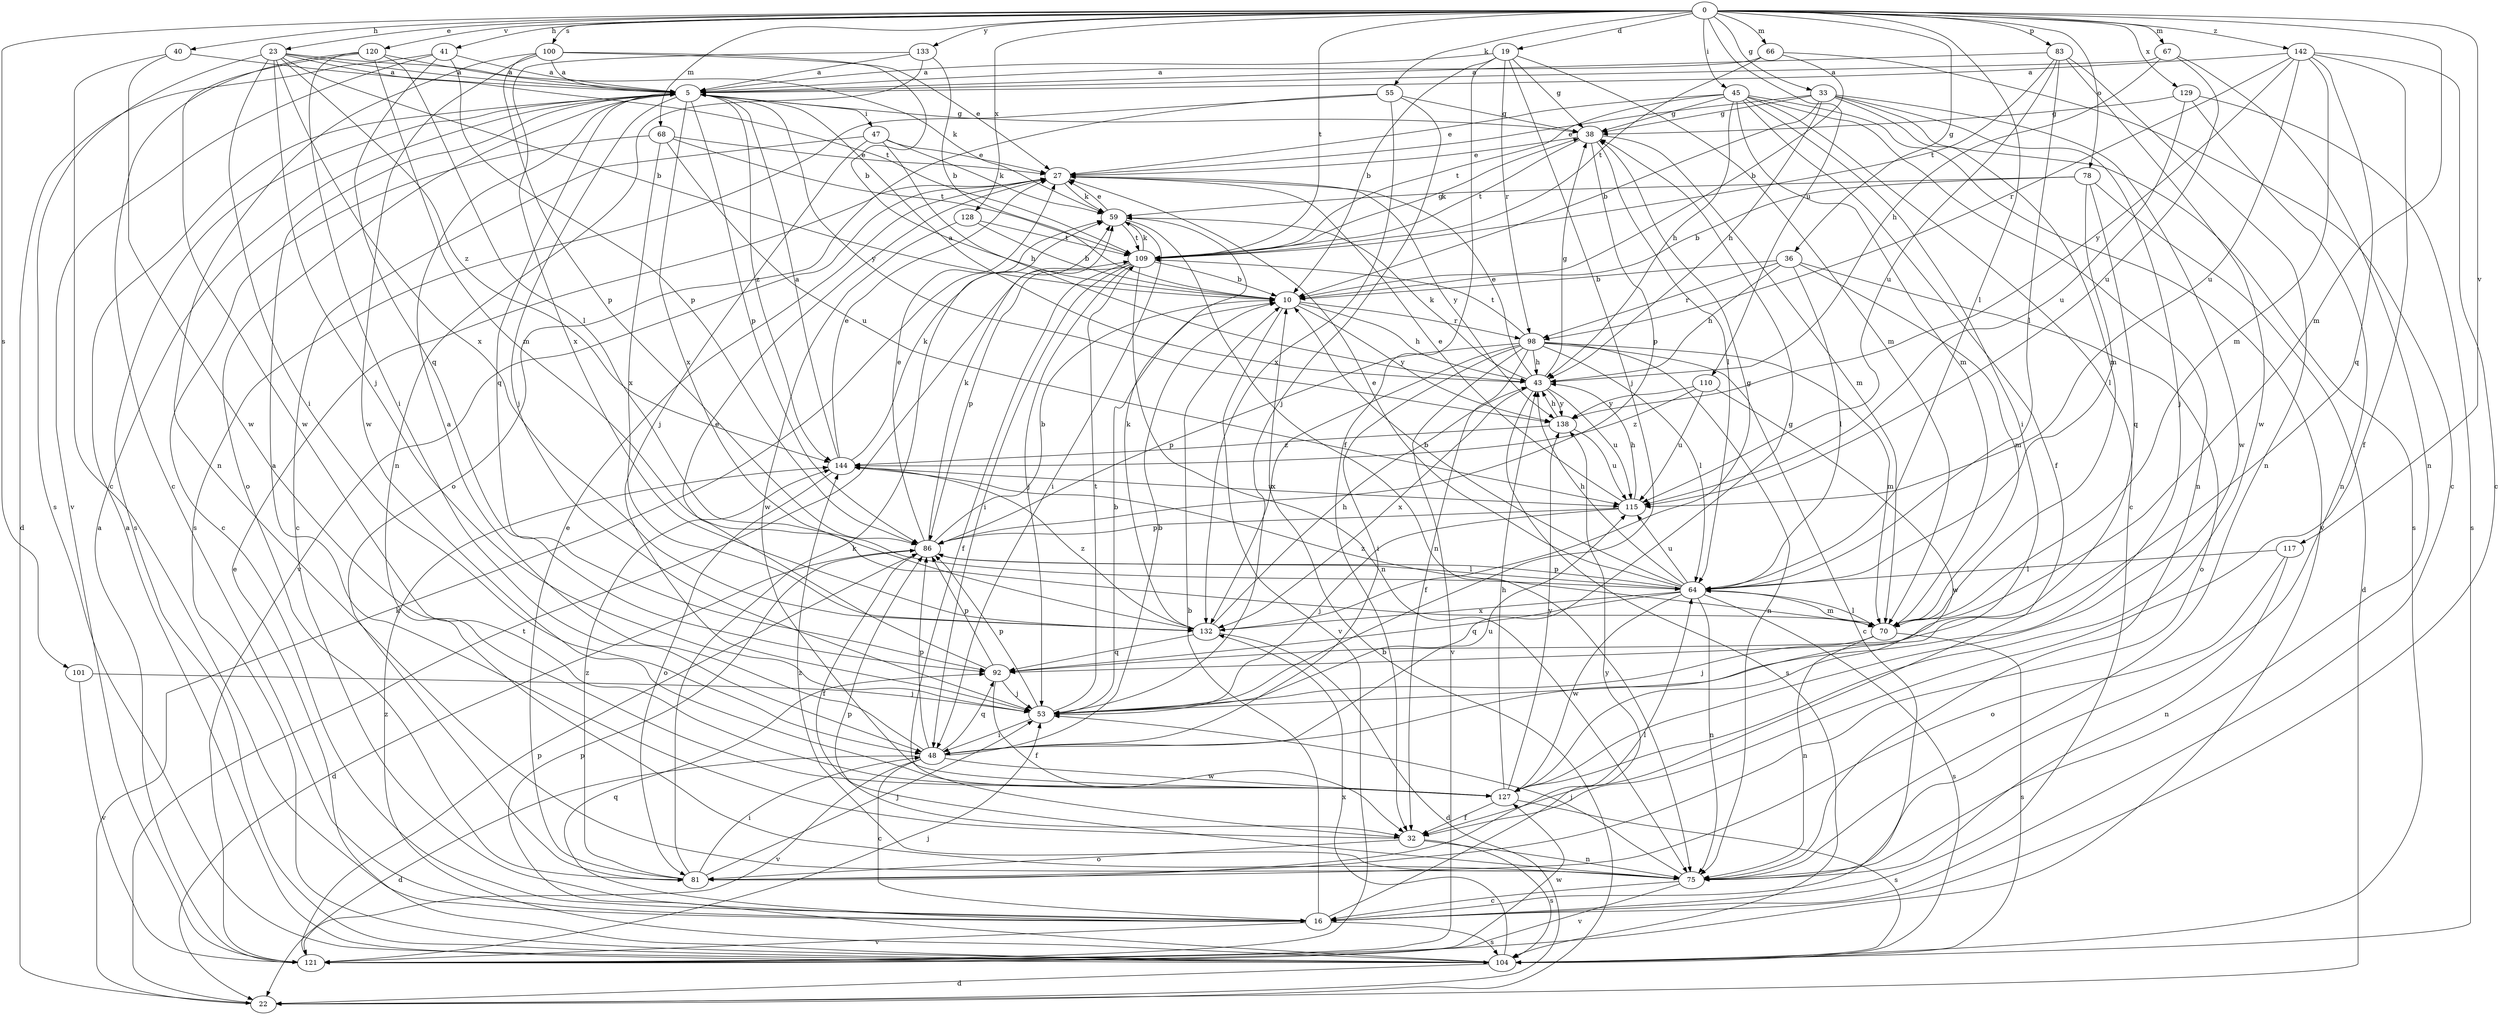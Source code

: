 strict digraph  {
0;
5;
10;
16;
19;
22;
23;
27;
32;
33;
36;
38;
40;
41;
43;
45;
47;
48;
53;
55;
59;
64;
66;
67;
68;
70;
75;
78;
81;
83;
86;
92;
98;
100;
101;
104;
109;
110;
115;
117;
120;
121;
127;
128;
129;
132;
133;
138;
142;
144;
0 -> 19  [label=d];
0 -> 23  [label=e];
0 -> 33  [label=g];
0 -> 36  [label=g];
0 -> 40  [label=h];
0 -> 41  [label=h];
0 -> 45  [label=i];
0 -> 55  [label=k];
0 -> 64  [label=l];
0 -> 66  [label=m];
0 -> 67  [label=m];
0 -> 68  [label=m];
0 -> 70  [label=m];
0 -> 78  [label=o];
0 -> 83  [label=p];
0 -> 100  [label=s];
0 -> 101  [label=s];
0 -> 109  [label=t];
0 -> 110  [label=u];
0 -> 117  [label=v];
0 -> 120  [label=v];
0 -> 128  [label=x];
0 -> 129  [label=x];
0 -> 133  [label=y];
0 -> 142  [label=z];
5 -> 38  [label=g];
5 -> 47  [label=i];
5 -> 53  [label=j];
5 -> 81  [label=o];
5 -> 86  [label=p];
5 -> 92  [label=q];
5 -> 104  [label=s];
5 -> 132  [label=x];
5 -> 138  [label=y];
5 -> 144  [label=z];
10 -> 43  [label=h];
10 -> 98  [label=r];
10 -> 121  [label=v];
10 -> 138  [label=y];
16 -> 10  [label=b];
16 -> 92  [label=q];
16 -> 104  [label=s];
16 -> 121  [label=v];
16 -> 138  [label=y];
19 -> 5  [label=a];
19 -> 10  [label=b];
19 -> 32  [label=f];
19 -> 38  [label=g];
19 -> 53  [label=j];
19 -> 70  [label=m];
19 -> 98  [label=r];
22 -> 10  [label=b];
22 -> 59  [label=k];
22 -> 109  [label=t];
23 -> 5  [label=a];
23 -> 10  [label=b];
23 -> 48  [label=i];
23 -> 53  [label=j];
23 -> 59  [label=k];
23 -> 104  [label=s];
23 -> 109  [label=t];
23 -> 132  [label=x];
23 -> 144  [label=z];
27 -> 59  [label=k];
27 -> 121  [label=v];
27 -> 138  [label=y];
32 -> 5  [label=a];
32 -> 75  [label=n];
32 -> 81  [label=o];
32 -> 104  [label=s];
33 -> 10  [label=b];
33 -> 27  [label=e];
33 -> 38  [label=g];
33 -> 43  [label=h];
33 -> 53  [label=j];
33 -> 70  [label=m];
33 -> 104  [label=s];
33 -> 127  [label=w];
36 -> 10  [label=b];
36 -> 43  [label=h];
36 -> 64  [label=l];
36 -> 70  [label=m];
36 -> 81  [label=o];
36 -> 98  [label=r];
38 -> 27  [label=e];
38 -> 64  [label=l];
38 -> 70  [label=m];
38 -> 86  [label=p];
38 -> 109  [label=t];
40 -> 5  [label=a];
40 -> 16  [label=c];
40 -> 127  [label=w];
41 -> 5  [label=a];
41 -> 22  [label=d];
41 -> 86  [label=p];
41 -> 92  [label=q];
41 -> 121  [label=v];
43 -> 5  [label=a];
43 -> 27  [label=e];
43 -> 38  [label=g];
43 -> 59  [label=k];
43 -> 104  [label=s];
43 -> 115  [label=u];
43 -> 132  [label=x];
43 -> 138  [label=y];
45 -> 16  [label=c];
45 -> 27  [label=e];
45 -> 32  [label=f];
45 -> 38  [label=g];
45 -> 43  [label=h];
45 -> 48  [label=i];
45 -> 70  [label=m];
45 -> 75  [label=n];
45 -> 109  [label=t];
45 -> 121  [label=v];
47 -> 16  [label=c];
47 -> 27  [label=e];
47 -> 43  [label=h];
47 -> 53  [label=j];
47 -> 59  [label=k];
48 -> 5  [label=a];
48 -> 10  [label=b];
48 -> 16  [label=c];
48 -> 22  [label=d];
48 -> 86  [label=p];
48 -> 92  [label=q];
48 -> 115  [label=u];
48 -> 121  [label=v];
48 -> 127  [label=w];
53 -> 10  [label=b];
53 -> 38  [label=g];
53 -> 48  [label=i];
53 -> 86  [label=p];
53 -> 109  [label=t];
55 -> 38  [label=g];
55 -> 53  [label=j];
55 -> 81  [label=o];
55 -> 104  [label=s];
55 -> 132  [label=x];
59 -> 27  [label=e];
59 -> 48  [label=i];
59 -> 75  [label=n];
59 -> 109  [label=t];
64 -> 10  [label=b];
64 -> 27  [label=e];
64 -> 43  [label=h];
64 -> 70  [label=m];
64 -> 75  [label=n];
64 -> 86  [label=p];
64 -> 92  [label=q];
64 -> 104  [label=s];
64 -> 115  [label=u];
64 -> 127  [label=w];
64 -> 132  [label=x];
66 -> 5  [label=a];
66 -> 10  [label=b];
66 -> 16  [label=c];
66 -> 109  [label=t];
67 -> 5  [label=a];
67 -> 43  [label=h];
67 -> 75  [label=n];
67 -> 115  [label=u];
68 -> 16  [label=c];
68 -> 27  [label=e];
68 -> 109  [label=t];
68 -> 115  [label=u];
68 -> 132  [label=x];
70 -> 53  [label=j];
70 -> 64  [label=l];
70 -> 75  [label=n];
70 -> 104  [label=s];
70 -> 144  [label=z];
75 -> 16  [label=c];
75 -> 53  [label=j];
75 -> 86  [label=p];
75 -> 121  [label=v];
75 -> 144  [label=z];
78 -> 10  [label=b];
78 -> 22  [label=d];
78 -> 59  [label=k];
78 -> 64  [label=l];
78 -> 92  [label=q];
81 -> 27  [label=e];
81 -> 48  [label=i];
81 -> 53  [label=j];
81 -> 59  [label=k];
81 -> 64  [label=l];
81 -> 144  [label=z];
83 -> 5  [label=a];
83 -> 64  [label=l];
83 -> 75  [label=n];
83 -> 109  [label=t];
83 -> 115  [label=u];
83 -> 127  [label=w];
86 -> 10  [label=b];
86 -> 22  [label=d];
86 -> 27  [label=e];
86 -> 32  [label=f];
86 -> 59  [label=k];
86 -> 64  [label=l];
92 -> 27  [label=e];
92 -> 32  [label=f];
92 -> 53  [label=j];
92 -> 86  [label=p];
98 -> 16  [label=c];
98 -> 32  [label=f];
98 -> 43  [label=h];
98 -> 48  [label=i];
98 -> 64  [label=l];
98 -> 70  [label=m];
98 -> 75  [label=n];
98 -> 86  [label=p];
98 -> 109  [label=t];
98 -> 121  [label=v];
98 -> 132  [label=x];
100 -> 5  [label=a];
100 -> 10  [label=b];
100 -> 27  [label=e];
100 -> 75  [label=n];
100 -> 86  [label=p];
100 -> 127  [label=w];
101 -> 53  [label=j];
101 -> 121  [label=v];
104 -> 5  [label=a];
104 -> 22  [label=d];
104 -> 27  [label=e];
104 -> 86  [label=p];
104 -> 132  [label=x];
104 -> 144  [label=z];
109 -> 10  [label=b];
109 -> 32  [label=f];
109 -> 38  [label=g];
109 -> 48  [label=i];
109 -> 53  [label=j];
109 -> 59  [label=k];
109 -> 75  [label=n];
109 -> 86  [label=p];
110 -> 115  [label=u];
110 -> 127  [label=w];
110 -> 138  [label=y];
110 -> 144  [label=z];
115 -> 27  [label=e];
115 -> 43  [label=h];
115 -> 53  [label=j];
115 -> 86  [label=p];
117 -> 64  [label=l];
117 -> 75  [label=n];
117 -> 81  [label=o];
120 -> 5  [label=a];
120 -> 16  [label=c];
120 -> 48  [label=i];
120 -> 64  [label=l];
120 -> 70  [label=m];
120 -> 127  [label=w];
121 -> 5  [label=a];
121 -> 53  [label=j];
121 -> 86  [label=p];
121 -> 127  [label=w];
127 -> 32  [label=f];
127 -> 43  [label=h];
127 -> 104  [label=s];
127 -> 138  [label=y];
128 -> 10  [label=b];
128 -> 109  [label=t];
128 -> 127  [label=w];
129 -> 38  [label=g];
129 -> 75  [label=n];
129 -> 104  [label=s];
129 -> 115  [label=u];
132 -> 22  [label=d];
132 -> 38  [label=g];
132 -> 43  [label=h];
132 -> 59  [label=k];
132 -> 92  [label=q];
132 -> 144  [label=z];
133 -> 5  [label=a];
133 -> 10  [label=b];
133 -> 75  [label=n];
133 -> 132  [label=x];
138 -> 43  [label=h];
138 -> 115  [label=u];
138 -> 144  [label=z];
142 -> 5  [label=a];
142 -> 16  [label=c];
142 -> 32  [label=f];
142 -> 70  [label=m];
142 -> 92  [label=q];
142 -> 98  [label=r];
142 -> 115  [label=u];
142 -> 138  [label=y];
144 -> 5  [label=a];
144 -> 27  [label=e];
144 -> 59  [label=k];
144 -> 81  [label=o];
144 -> 115  [label=u];
}
